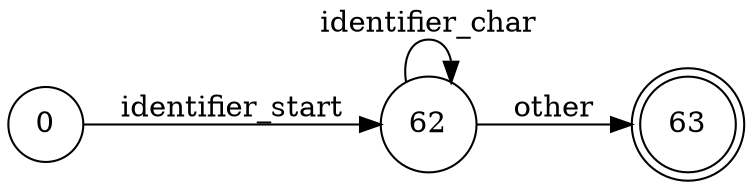digraph G {
    rankdir=LR;
    node [shape = doublecircle]; 63;
    node [shape = circle];
    0   ->  62  [label = "identifier_start"];
    62  ->  62  [label = "identifier_char"];
    62  ->  63  [label = "other"];
}